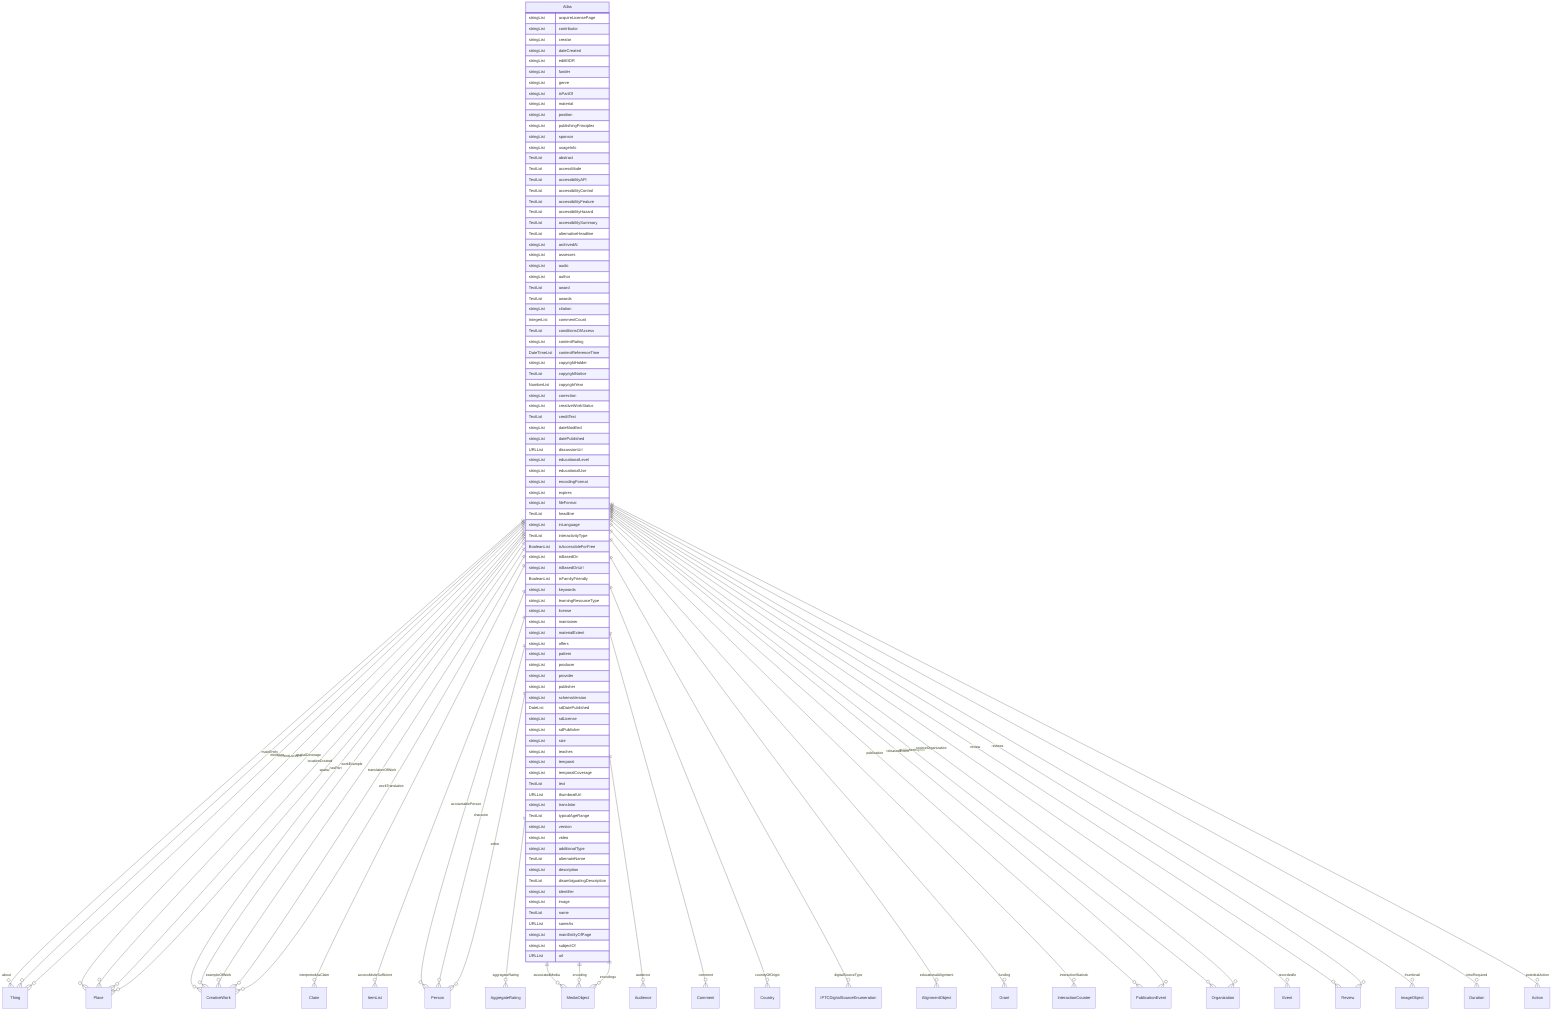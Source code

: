 erDiagram
Atlas {
    stringList acquireLicensePage  
    stringList contributor  
    stringList creator  
    stringList dateCreated  
    stringList editEIDR  
    stringList funder  
    stringList genre  
    stringList isPartOf  
    stringList material  
    stringList position  
    stringList publishingPrinciples  
    stringList sponsor  
    stringList usageInfo  
    TextList abstract  
    TextList accessMode  
    TextList accessibilityAPI  
    TextList accessibilityControl  
    TextList accessibilityFeature  
    TextList accessibilityHazard  
    TextList accessibilitySummary  
    TextList alternativeHeadline  
    stringList archivedAt  
    stringList assesses  
    stringList audio  
    stringList author  
    TextList award  
    TextList awards  
    stringList citation  
    IntegerList commentCount  
    TextList conditionsOfAccess  
    stringList contentRating  
    DateTimeList contentReferenceTime  
    stringList copyrightHolder  
    TextList copyrightNotice  
    NumberList copyrightYear  
    stringList correction  
    stringList creativeWorkStatus  
    TextList creditText  
    stringList dateModified  
    stringList datePublished  
    URLList discussionUrl  
    stringList educationalLevel  
    stringList educationalUse  
    stringList encodingFormat  
    stringList expires  
    stringList fileFormat  
    TextList headline  
    stringList inLanguage  
    TextList interactivityType  
    BooleanList isAccessibleForFree  
    stringList isBasedOn  
    stringList isBasedOnUrl  
    BooleanList isFamilyFriendly  
    stringList keywords  
    stringList learningResourceType  
    stringList license  
    stringList maintainer  
    stringList materialExtent  
    stringList offers  
    stringList pattern  
    stringList producer  
    stringList provider  
    stringList publisher  
    stringList schemaVersion  
    DateList sdDatePublished  
    stringList sdLicense  
    stringList sdPublisher  
    stringList size  
    stringList teaches  
    stringList temporal  
    stringList temporalCoverage  
    TextList text  
    URLList thumbnailUrl  
    stringList translator  
    TextList typicalAgeRange  
    stringList version  
    stringList video  
    stringList additionalType  
    TextList alternateName  
    stringList description  
    TextList disambiguatingDescription  
    stringList identifier  
    stringList image  
    TextList name  
    URLList sameAs  
    stringList mainEntityOfPage  
    stringList subjectOf  
    URLList url  
}

Atlas ||--}o Thing : "about"
Atlas ||--}o Place : "contentLocation"
Atlas ||--}o CreativeWork : "hasPart"
Atlas ||--}o Claim : "interpretedAsClaim"
Atlas ||--}o Thing : "mainEntity"
Atlas ||--}o Place : "spatialCoverage"
Atlas ||--}o CreativeWork : "workExample"
Atlas ||--}o ItemList : "accessModeSufficient"
Atlas ||--}o Person : "accountablePerson"
Atlas ||--}o AggregateRating : "aggregateRating"
Atlas ||--}o MediaObject : "associatedMedia"
Atlas ||--}o Audience : "audience"
Atlas ||--}o Person : "character"
Atlas ||--}o Comment : "comment"
Atlas ||--}o Country : "countryOfOrigin"
Atlas ||--}o IPTCDigitalSourceEnumeration : "digitalSourceType"
Atlas ||--}o Person : "editor"
Atlas ||--}o AlignmentObject : "educationalAlignment"
Atlas ||--}o MediaObject : "encoding"
Atlas ||--}o MediaObject : "encodings"
Atlas ||--}o CreativeWork : "exampleOfWork"
Atlas ||--}o Grant : "funding"
Atlas ||--}o InteractionCounter : "interactionStatistic"
Atlas ||--}o Place : "locationCreated"
Atlas ||--}o Thing : "mentions"
Atlas ||--}o PublicationEvent : "publication"
Atlas ||--}o Organization : "publisherImprint"
Atlas ||--}o Event : "recordedAt"
Atlas ||--}o PublicationEvent : "releasedEvent"
Atlas ||--}o Review : "review"
Atlas ||--}o Review : "reviews"
Atlas ||--}o Organization : "sourceOrganization"
Atlas ||--}o Place : "spatial"
Atlas ||--}o ImageObject : "thumbnail"
Atlas ||--}o Duration : "timeRequired"
Atlas ||--}o CreativeWork : "translationOfWork"
Atlas ||--}o CreativeWork : "workTranslation"
Atlas ||--}o Action : "potentialAction"